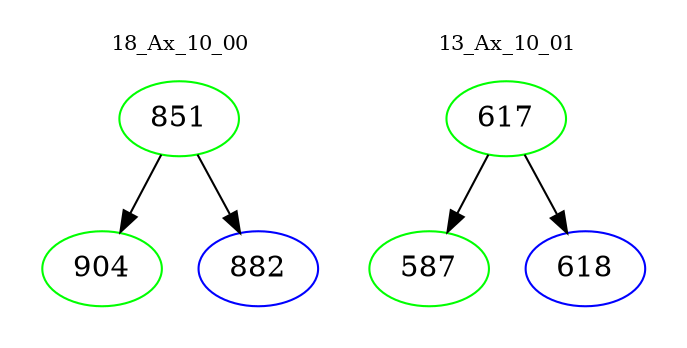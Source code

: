 digraph{
subgraph cluster_0 {
color = white
label = "18_Ax_10_00";
fontsize=10;
T0_851 [label="851", color="green"]
T0_851 -> T0_904 [color="black"]
T0_904 [label="904", color="green"]
T0_851 -> T0_882 [color="black"]
T0_882 [label="882", color="blue"]
}
subgraph cluster_1 {
color = white
label = "13_Ax_10_01";
fontsize=10;
T1_617 [label="617", color="green"]
T1_617 -> T1_587 [color="black"]
T1_587 [label="587", color="green"]
T1_617 -> T1_618 [color="black"]
T1_618 [label="618", color="blue"]
}
}
